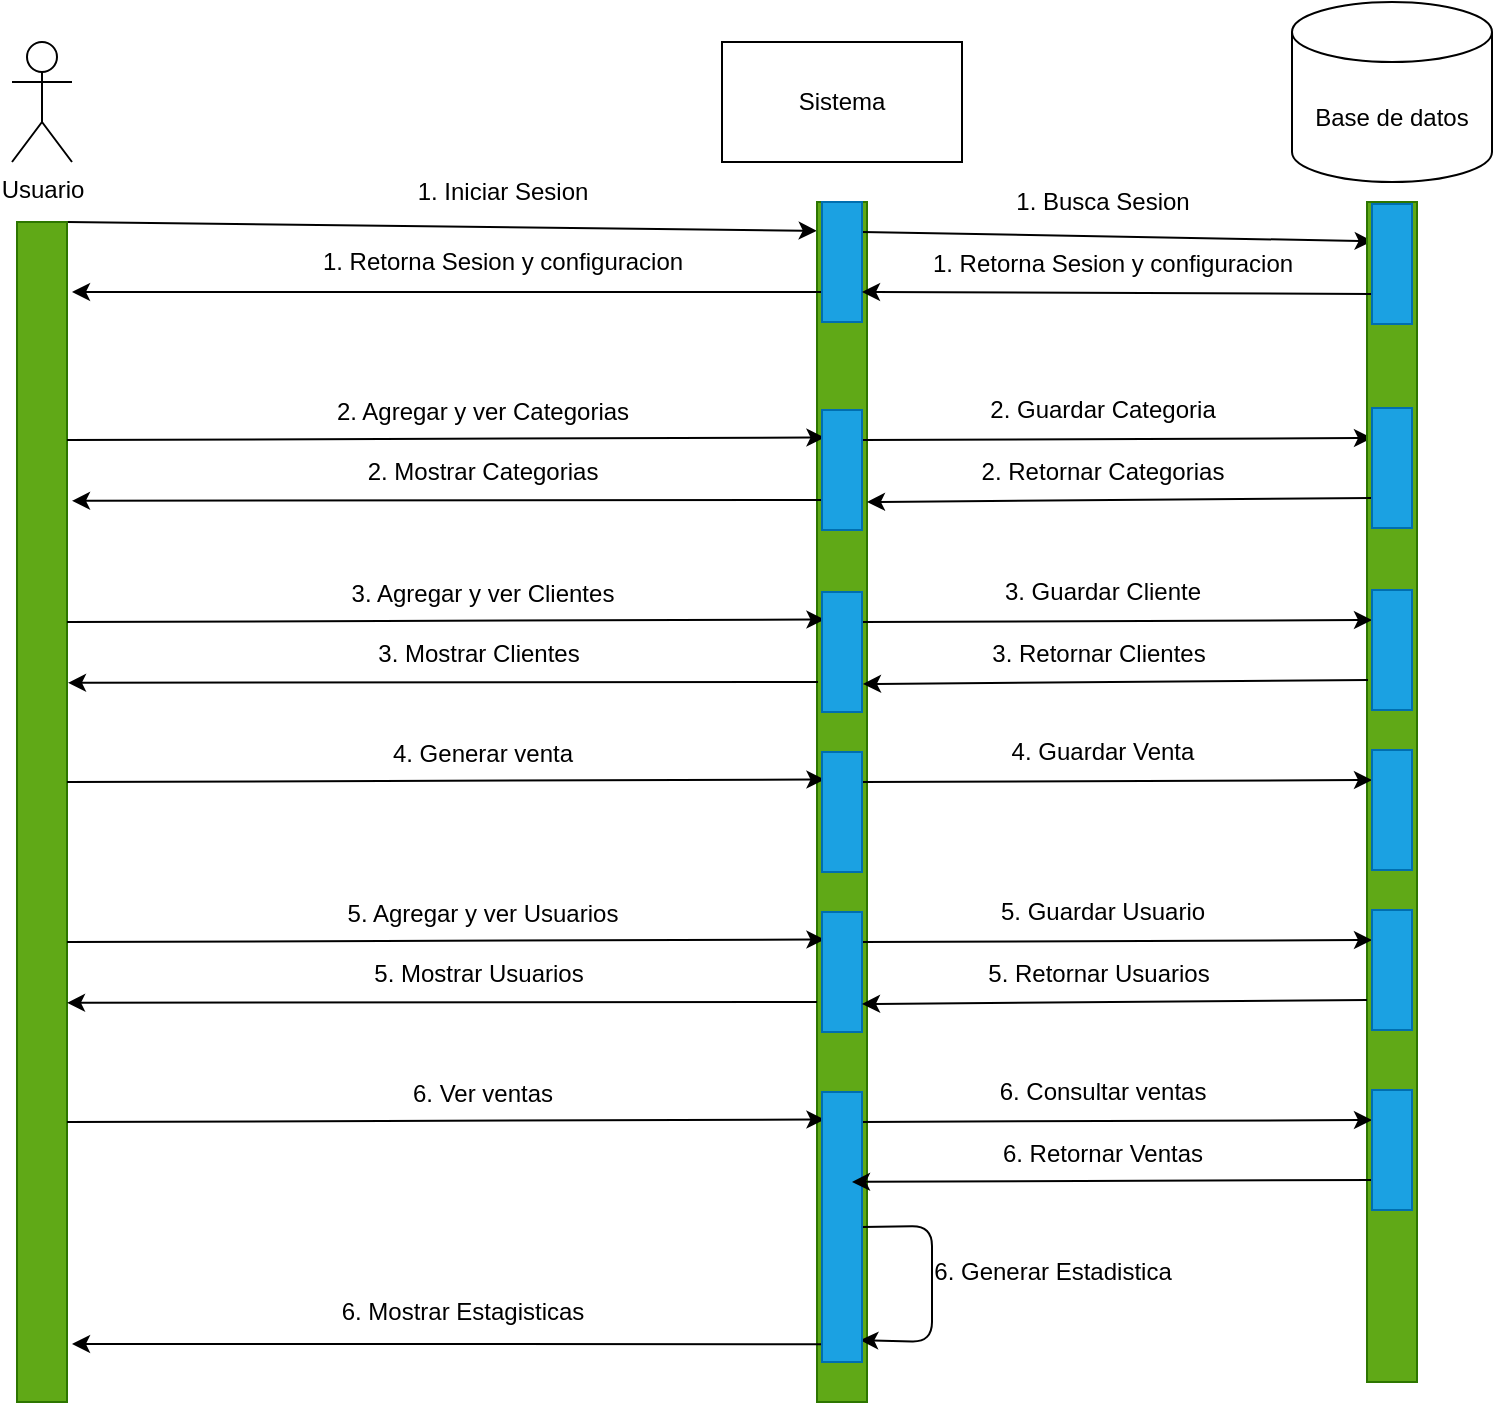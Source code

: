 <mxfile>
    <diagram id="5W9Q-L_-Rq4RFv0aJDq3" name="Page-1">
        <mxGraphModel dx="1040" dy="774" grid="1" gridSize="10" guides="1" tooltips="1" connect="1" arrows="1" fold="1" page="1" pageScale="1" pageWidth="850" pageHeight="1100" math="0" shadow="0">
            <root>
                <mxCell id="0"/>
                <mxCell id="1" parent="0"/>
                <mxCell id="2" value="Usuario" style="shape=umlActor;verticalLabelPosition=bottom;verticalAlign=top;html=1;outlineConnect=0;" vertex="1" parent="1">
                    <mxGeometry x="70" y="30" width="30" height="60" as="geometry"/>
                </mxCell>
                <mxCell id="10" value="Sistema" style="rounded=0;whiteSpace=wrap;html=1;strokeWidth=1;" vertex="1" parent="1">
                    <mxGeometry x="425" y="30" width="120" height="60" as="geometry"/>
                </mxCell>
                <mxCell id="15" style="edgeStyle=none;html=1;exitX=1;exitY=0;exitDx=0;exitDy=0;entryX=-0.006;entryY=0.024;entryDx=0;entryDy=0;entryPerimeter=0;" edge="1" parent="1" source="13" target="14">
                    <mxGeometry relative="1" as="geometry"/>
                </mxCell>
                <mxCell id="13" value="" style="rounded=0;whiteSpace=wrap;html=1;strokeWidth=1;fillColor=#60a917;fontColor=#ffffff;strokeColor=#2D7600;" vertex="1" parent="1">
                    <mxGeometry x="72.5" y="120" width="25" height="590" as="geometry"/>
                </mxCell>
                <mxCell id="14" value="" style="rounded=0;whiteSpace=wrap;html=1;strokeWidth=1;fillColor=#60a917;fontColor=#ffffff;strokeColor=#2D7600;" vertex="1" parent="1">
                    <mxGeometry x="472.5" y="110" width="25" height="600" as="geometry"/>
                </mxCell>
                <mxCell id="17" value="1. Iniciar Sesion" style="text;html=1;align=center;verticalAlign=middle;resizable=0;points=[];autosize=1;strokeColor=none;fillColor=none;" vertex="1" parent="1">
                    <mxGeometry x="260" y="90" width="110" height="30" as="geometry"/>
                </mxCell>
                <mxCell id="20" style="edgeStyle=none;html=1;exitX=0;exitY=0.75;exitDx=0;exitDy=0;" edge="1" parent="1" source="18">
                    <mxGeometry relative="1" as="geometry">
                        <mxPoint x="100" y="155" as="targetPoint"/>
                    </mxGeometry>
                </mxCell>
                <mxCell id="47" style="edgeStyle=none;html=1;exitX=1;exitY=0.25;exitDx=0;exitDy=0;entryX=0.017;entryY=0.31;entryDx=0;entryDy=0;entryPerimeter=0;" edge="1" parent="1" source="18" target="44">
                    <mxGeometry relative="1" as="geometry">
                        <mxPoint x="751" y="125" as="targetPoint"/>
                    </mxGeometry>
                </mxCell>
                <mxCell id="18" value="" style="rounded=0;whiteSpace=wrap;html=1;strokeWidth=1;fillColor=#1ba1e2;fontColor=#ffffff;strokeColor=#006EAF;" vertex="1" parent="1">
                    <mxGeometry x="475" y="110" width="20" height="60" as="geometry"/>
                </mxCell>
                <mxCell id="21" value="1. Retorna Sesion y configuracion" style="text;html=1;align=center;verticalAlign=middle;resizable=0;points=[];autosize=1;strokeColor=none;fillColor=none;" vertex="1" parent="1">
                    <mxGeometry x="215" y="125" width="200" height="30" as="geometry"/>
                </mxCell>
                <mxCell id="36" style="edgeStyle=none;html=1;exitX=1;exitY=0;exitDx=0;exitDy=0;entryX=0.062;entryY=0.146;entryDx=0;entryDy=0;entryPerimeter=0;" edge="1" parent="1">
                    <mxGeometry relative="1" as="geometry">
                        <mxPoint x="97.5" y="229" as="sourcePoint"/>
                        <mxPoint x="476.24" y="227.76" as="targetPoint"/>
                    </mxGeometry>
                </mxCell>
                <mxCell id="37" value="2. Agregar y ver Categorias" style="text;html=1;align=center;verticalAlign=middle;resizable=0;points=[];autosize=1;strokeColor=none;fillColor=none;" vertex="1" parent="1">
                    <mxGeometry x="220" y="200" width="170" height="30" as="geometry"/>
                </mxCell>
                <mxCell id="52" style="edgeStyle=none;html=1;exitX=1;exitY=0.25;exitDx=0;exitDy=0;entryX=0;entryY=0.25;entryDx=0;entryDy=0;" edge="1" parent="1" source="39" target="45">
                    <mxGeometry relative="1" as="geometry"/>
                </mxCell>
                <mxCell id="87" style="edgeStyle=none;html=1;exitX=0;exitY=0.75;exitDx=0;exitDy=0;" edge="1" parent="1" source="39">
                    <mxGeometry relative="1" as="geometry">
                        <mxPoint x="100" y="259.391" as="targetPoint"/>
                    </mxGeometry>
                </mxCell>
                <mxCell id="39" value="" style="rounded=0;whiteSpace=wrap;html=1;strokeWidth=1;fillColor=#1ba1e2;fontColor=#ffffff;strokeColor=#006EAF;" vertex="1" parent="1">
                    <mxGeometry x="475" y="214" width="20" height="60" as="geometry"/>
                </mxCell>
                <mxCell id="42" value="Base de datos" style="shape=cylinder3;whiteSpace=wrap;html=1;boundedLbl=1;backgroundOutline=1;size=15;strokeWidth=1;" vertex="1" parent="1">
                    <mxGeometry x="710" y="10" width="100" height="90" as="geometry"/>
                </mxCell>
                <mxCell id="43" value="" style="rounded=0;whiteSpace=wrap;html=1;strokeWidth=1;fillColor=#60a917;fontColor=#ffffff;strokeColor=#2D7600;" vertex="1" parent="1">
                    <mxGeometry x="747.5" y="110" width="25" height="590" as="geometry"/>
                </mxCell>
                <mxCell id="48" style="edgeStyle=none;html=1;exitX=0;exitY=0.75;exitDx=0;exitDy=0;entryX=1;entryY=0.75;entryDx=0;entryDy=0;" edge="1" parent="1" source="44" target="18">
                    <mxGeometry relative="1" as="geometry"/>
                </mxCell>
                <mxCell id="44" value="" style="rounded=0;whiteSpace=wrap;html=1;strokeWidth=1;fillColor=#1ba1e2;fontColor=#ffffff;strokeColor=#006EAF;" vertex="1" parent="1">
                    <mxGeometry x="750" y="111" width="20" height="60" as="geometry"/>
                </mxCell>
                <mxCell id="89" style="edgeStyle=none;html=1;exitX=0;exitY=0.75;exitDx=0;exitDy=0;entryX=1;entryY=0.25;entryDx=0;entryDy=0;" edge="1" parent="1" source="45" target="14">
                    <mxGeometry relative="1" as="geometry"/>
                </mxCell>
                <mxCell id="45" value="" style="rounded=0;whiteSpace=wrap;html=1;strokeWidth=1;fillColor=#1ba1e2;fontColor=#ffffff;strokeColor=#006EAF;" vertex="1" parent="1">
                    <mxGeometry x="750" y="213" width="20" height="60" as="geometry"/>
                </mxCell>
                <mxCell id="49" value="1. Busca Sesion" style="text;html=1;align=center;verticalAlign=middle;resizable=0;points=[];autosize=1;strokeColor=none;fillColor=none;" vertex="1" parent="1">
                    <mxGeometry x="560" y="95" width="110" height="30" as="geometry"/>
                </mxCell>
                <mxCell id="50" value="1. Retorna Sesion y configuracion" style="text;html=1;align=center;verticalAlign=middle;resizable=0;points=[];autosize=1;strokeColor=none;fillColor=none;" vertex="1" parent="1">
                    <mxGeometry x="520" y="126" width="200" height="30" as="geometry"/>
                </mxCell>
                <mxCell id="54" value="2. Guardar Categoria" style="text;html=1;align=center;verticalAlign=middle;resizable=0;points=[];autosize=1;strokeColor=none;fillColor=none;" vertex="1" parent="1">
                    <mxGeometry x="545" y="199" width="140" height="30" as="geometry"/>
                </mxCell>
                <mxCell id="55" style="edgeStyle=none;html=1;exitX=1;exitY=0;exitDx=0;exitDy=0;entryX=0.062;entryY=0.146;entryDx=0;entryDy=0;entryPerimeter=0;" edge="1" parent="1">
                    <mxGeometry relative="1" as="geometry">
                        <mxPoint x="97.5" y="320" as="sourcePoint"/>
                        <mxPoint x="476.24" y="318.76" as="targetPoint"/>
                    </mxGeometry>
                </mxCell>
                <mxCell id="56" value="3. Agregar y ver Clientes" style="text;html=1;align=center;verticalAlign=middle;resizable=0;points=[];autosize=1;strokeColor=none;fillColor=none;" vertex="1" parent="1">
                    <mxGeometry x="230" y="291" width="150" height="30" as="geometry"/>
                </mxCell>
                <mxCell id="57" style="edgeStyle=none;html=1;exitX=1;exitY=0.25;exitDx=0;exitDy=0;entryX=0;entryY=0.25;entryDx=0;entryDy=0;" edge="1" parent="1" source="58" target="59">
                    <mxGeometry relative="1" as="geometry"/>
                </mxCell>
                <mxCell id="58" value="" style="rounded=0;whiteSpace=wrap;html=1;strokeWidth=1;fillColor=#1ba1e2;fontColor=#ffffff;strokeColor=#006EAF;" vertex="1" parent="1">
                    <mxGeometry x="475" y="305" width="20" height="60" as="geometry"/>
                </mxCell>
                <mxCell id="59" value="" style="rounded=0;whiteSpace=wrap;html=1;strokeWidth=1;fillColor=#1ba1e2;fontColor=#ffffff;strokeColor=#006EAF;" vertex="1" parent="1">
                    <mxGeometry x="750" y="304" width="20" height="60" as="geometry"/>
                </mxCell>
                <mxCell id="60" value="3. Guardar Cliente" style="text;html=1;align=center;verticalAlign=middle;resizable=0;points=[];autosize=1;strokeColor=none;fillColor=none;" vertex="1" parent="1">
                    <mxGeometry x="555" y="290" width="120" height="30" as="geometry"/>
                </mxCell>
                <mxCell id="61" style="edgeStyle=none;html=1;exitX=1;exitY=0;exitDx=0;exitDy=0;entryX=0.062;entryY=0.146;entryDx=0;entryDy=0;entryPerimeter=0;" edge="1" parent="1">
                    <mxGeometry relative="1" as="geometry">
                        <mxPoint x="97.5" y="400" as="sourcePoint"/>
                        <mxPoint x="476.24" y="398.76" as="targetPoint"/>
                    </mxGeometry>
                </mxCell>
                <mxCell id="62" value="4. Generar venta" style="text;html=1;align=center;verticalAlign=middle;resizable=0;points=[];autosize=1;strokeColor=none;fillColor=none;" vertex="1" parent="1">
                    <mxGeometry x="250" y="371" width="110" height="30" as="geometry"/>
                </mxCell>
                <mxCell id="63" style="edgeStyle=none;html=1;exitX=1;exitY=0.25;exitDx=0;exitDy=0;entryX=0;entryY=0.25;entryDx=0;entryDy=0;" edge="1" parent="1" source="64" target="65">
                    <mxGeometry relative="1" as="geometry"/>
                </mxCell>
                <mxCell id="64" value="" style="rounded=0;whiteSpace=wrap;html=1;strokeWidth=1;fillColor=#1ba1e2;fontColor=#ffffff;strokeColor=#006EAF;" vertex="1" parent="1">
                    <mxGeometry x="475" y="385" width="20" height="60" as="geometry"/>
                </mxCell>
                <mxCell id="65" value="" style="rounded=0;whiteSpace=wrap;html=1;strokeWidth=1;fillColor=#1ba1e2;fontColor=#ffffff;strokeColor=#006EAF;" vertex="1" parent="1">
                    <mxGeometry x="750" y="384" width="20" height="60" as="geometry"/>
                </mxCell>
                <mxCell id="66" value="4. Guardar Venta" style="text;html=1;align=center;verticalAlign=middle;resizable=0;points=[];autosize=1;strokeColor=none;fillColor=none;" vertex="1" parent="1">
                    <mxGeometry x="560" y="370" width="110" height="30" as="geometry"/>
                </mxCell>
                <mxCell id="67" style="edgeStyle=none;html=1;exitX=1;exitY=0;exitDx=0;exitDy=0;entryX=0.062;entryY=0.146;entryDx=0;entryDy=0;entryPerimeter=0;" edge="1" parent="1">
                    <mxGeometry relative="1" as="geometry">
                        <mxPoint x="97.5" y="480" as="sourcePoint"/>
                        <mxPoint x="476.24" y="478.76" as="targetPoint"/>
                    </mxGeometry>
                </mxCell>
                <mxCell id="68" value="5. Agregar y ver Usuarios" style="text;html=1;align=center;verticalAlign=middle;resizable=0;points=[];autosize=1;strokeColor=none;fillColor=none;" vertex="1" parent="1">
                    <mxGeometry x="225" y="451" width="160" height="30" as="geometry"/>
                </mxCell>
                <mxCell id="69" style="edgeStyle=none;html=1;exitX=1;exitY=0.25;exitDx=0;exitDy=0;entryX=0;entryY=0.25;entryDx=0;entryDy=0;" edge="1" parent="1" source="70" target="71">
                    <mxGeometry relative="1" as="geometry"/>
                </mxCell>
                <mxCell id="70" value="" style="rounded=0;whiteSpace=wrap;html=1;strokeWidth=1;fillColor=#1ba1e2;fontColor=#ffffff;strokeColor=#006EAF;" vertex="1" parent="1">
                    <mxGeometry x="475" y="465" width="20" height="60" as="geometry"/>
                </mxCell>
                <mxCell id="71" value="" style="rounded=0;whiteSpace=wrap;html=1;strokeWidth=1;fillColor=#1ba1e2;fontColor=#ffffff;strokeColor=#006EAF;" vertex="1" parent="1">
                    <mxGeometry x="750" y="464" width="20" height="60" as="geometry"/>
                </mxCell>
                <mxCell id="72" value="5. Guardar Usuario" style="text;html=1;align=center;verticalAlign=middle;resizable=0;points=[];autosize=1;strokeColor=none;fillColor=none;" vertex="1" parent="1">
                    <mxGeometry x="550" y="450" width="130" height="30" as="geometry"/>
                </mxCell>
                <mxCell id="73" style="edgeStyle=none;html=1;exitX=1;exitY=0;exitDx=0;exitDy=0;entryX=0.062;entryY=0.146;entryDx=0;entryDy=0;entryPerimeter=0;" edge="1" parent="1">
                    <mxGeometry relative="1" as="geometry">
                        <mxPoint x="97.5" y="570" as="sourcePoint"/>
                        <mxPoint x="476.24" y="568.76" as="targetPoint"/>
                    </mxGeometry>
                </mxCell>
                <mxCell id="74" value="6. Ver ventas" style="text;html=1;align=center;verticalAlign=middle;resizable=0;points=[];autosize=1;strokeColor=none;fillColor=none;" vertex="1" parent="1">
                    <mxGeometry x="260" y="541" width="90" height="30" as="geometry"/>
                </mxCell>
                <mxCell id="75" style="edgeStyle=none;html=1;exitX=0.957;exitY=0.111;exitDx=0;exitDy=0;entryX=0;entryY=0.25;entryDx=0;entryDy=0;exitPerimeter=0;" edge="1" parent="1" source="76" target="77">
                    <mxGeometry relative="1" as="geometry"/>
                </mxCell>
                <mxCell id="81" style="edgeStyle=none;html=1;exitX=1;exitY=0.5;exitDx=0;exitDy=0;entryX=0.957;entryY=0.919;entryDx=0;entryDy=0;entryPerimeter=0;" edge="1" parent="1" source="76" target="76">
                    <mxGeometry relative="1" as="geometry">
                        <mxPoint x="530" y="690" as="targetPoint"/>
                        <Array as="points">
                            <mxPoint x="530" y="622"/>
                            <mxPoint x="530" y="680"/>
                        </Array>
                    </mxGeometry>
                </mxCell>
                <mxCell id="83" style="edgeStyle=none;html=1;exitX=0.089;exitY=0.934;exitDx=0;exitDy=0;exitPerimeter=0;" edge="1" parent="1" source="76">
                    <mxGeometry relative="1" as="geometry">
                        <mxPoint x="100" y="681" as="targetPoint"/>
                    </mxGeometry>
                </mxCell>
                <mxCell id="76" value="" style="rounded=0;whiteSpace=wrap;html=1;strokeWidth=1;fillColor=#1ba1e2;fontColor=#ffffff;strokeColor=#006EAF;" vertex="1" parent="1">
                    <mxGeometry x="475" y="555" width="20" height="135" as="geometry"/>
                </mxCell>
                <mxCell id="79" style="edgeStyle=none;html=1;exitX=0;exitY=0.75;exitDx=0;exitDy=0;entryX=0.75;entryY=0.333;entryDx=0;entryDy=0;entryPerimeter=0;" edge="1" parent="1" source="77" target="76">
                    <mxGeometry relative="1" as="geometry"/>
                </mxCell>
                <mxCell id="77" value="" style="rounded=0;whiteSpace=wrap;html=1;strokeWidth=1;fillColor=#1ba1e2;fontColor=#ffffff;strokeColor=#006EAF;" vertex="1" parent="1">
                    <mxGeometry x="750" y="554" width="20" height="60" as="geometry"/>
                </mxCell>
                <mxCell id="78" value="6. Consultar ventas" style="text;html=1;align=center;verticalAlign=middle;resizable=0;points=[];autosize=1;strokeColor=none;fillColor=none;" vertex="1" parent="1">
                    <mxGeometry x="550" y="540" width="130" height="30" as="geometry"/>
                </mxCell>
                <mxCell id="80" value="6. Retornar Ventas" style="text;html=1;align=center;verticalAlign=middle;resizable=0;points=[];autosize=1;strokeColor=none;fillColor=none;" vertex="1" parent="1">
                    <mxGeometry x="555" y="571" width="120" height="30" as="geometry"/>
                </mxCell>
                <mxCell id="82" value="6. Generar Estadistica" style="text;html=1;align=center;verticalAlign=middle;resizable=0;points=[];autosize=1;strokeColor=none;fillColor=none;" vertex="1" parent="1">
                    <mxGeometry x="520" y="630" width="140" height="30" as="geometry"/>
                </mxCell>
                <mxCell id="84" value="6. Mostrar Estagisticas" style="text;html=1;align=center;verticalAlign=middle;resizable=0;points=[];autosize=1;strokeColor=none;fillColor=none;" vertex="1" parent="1">
                    <mxGeometry x="225" y="650" width="140" height="30" as="geometry"/>
                </mxCell>
                <mxCell id="88" value="2. Mostrar Categorias" style="text;html=1;align=center;verticalAlign=middle;resizable=0;points=[];autosize=1;strokeColor=none;fillColor=none;" vertex="1" parent="1">
                    <mxGeometry x="235" y="230" width="140" height="30" as="geometry"/>
                </mxCell>
                <mxCell id="90" value="2. Retornar Categorias" style="text;html=1;align=center;verticalAlign=middle;resizable=0;points=[];autosize=1;strokeColor=none;fillColor=none;" vertex="1" parent="1">
                    <mxGeometry x="545" y="230" width="140" height="30" as="geometry"/>
                </mxCell>
                <mxCell id="93" style="edgeStyle=none;html=1;exitX=0;exitY=0.75;exitDx=0;exitDy=0;" edge="1" parent="1">
                    <mxGeometry relative="1" as="geometry">
                        <mxPoint x="98" y="350.391" as="targetPoint"/>
                        <mxPoint x="473" y="350" as="sourcePoint"/>
                    </mxGeometry>
                </mxCell>
                <mxCell id="94" style="edgeStyle=none;html=1;exitX=0;exitY=0.75;exitDx=0;exitDy=0;entryX=1;entryY=0.25;entryDx=0;entryDy=0;" edge="1" parent="1">
                    <mxGeometry relative="1" as="geometry">
                        <mxPoint x="748" y="349" as="sourcePoint"/>
                        <mxPoint x="495.5" y="351.0" as="targetPoint"/>
                    </mxGeometry>
                </mxCell>
                <mxCell id="95" value="3. Mostrar Clientes" style="text;html=1;align=center;verticalAlign=middle;resizable=0;points=[];autosize=1;strokeColor=none;fillColor=none;" vertex="1" parent="1">
                    <mxGeometry x="243" y="321" width="120" height="30" as="geometry"/>
                </mxCell>
                <mxCell id="96" value="3. Retornar Clientes" style="text;html=1;align=center;verticalAlign=middle;resizable=0;points=[];autosize=1;strokeColor=none;fillColor=none;" vertex="1" parent="1">
                    <mxGeometry x="548" y="321" width="130" height="30" as="geometry"/>
                </mxCell>
                <mxCell id="101" style="edgeStyle=none;html=1;exitX=0;exitY=0.75;exitDx=0;exitDy=0;" edge="1" parent="1">
                    <mxGeometry relative="1" as="geometry">
                        <mxPoint x="97.5" y="510.391" as="targetPoint"/>
                        <mxPoint x="472.5" y="510" as="sourcePoint"/>
                    </mxGeometry>
                </mxCell>
                <mxCell id="102" style="edgeStyle=none;html=1;exitX=0;exitY=0.75;exitDx=0;exitDy=0;entryX=1;entryY=0.25;entryDx=0;entryDy=0;" edge="1" parent="1">
                    <mxGeometry relative="1" as="geometry">
                        <mxPoint x="747.5" y="509" as="sourcePoint"/>
                        <mxPoint x="495" y="511.0" as="targetPoint"/>
                    </mxGeometry>
                </mxCell>
                <mxCell id="103" value="5. Mostrar Usuarios" style="text;html=1;align=center;verticalAlign=middle;resizable=0;points=[];autosize=1;strokeColor=none;fillColor=none;" vertex="1" parent="1">
                    <mxGeometry x="237.5" y="481" width="130" height="30" as="geometry"/>
                </mxCell>
                <mxCell id="104" value="5. Retornar Usuarios" style="text;html=1;align=center;verticalAlign=middle;resizable=0;points=[];autosize=1;strokeColor=none;fillColor=none;" vertex="1" parent="1">
                    <mxGeometry x="547.5" y="481" width="130" height="30" as="geometry"/>
                </mxCell>
            </root>
        </mxGraphModel>
    </diagram>
</mxfile>